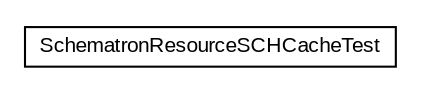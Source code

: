 #!/usr/local/bin/dot
#
# Class diagram 
# Generated by UMLGraph version 5.1 (http://www.umlgraph.org/)
#

digraph G {
	edge [fontname="arial",fontsize=10,labelfontname="arial",labelfontsize=10];
	node [fontname="arial",fontsize=10,shape=plaintext];
	nodesep=0.25;
	ranksep=0.5;
	// com.helger.schematron.xslt.SchematronResourceSCHCacheTest
	c189 [label=<<table title="com.helger.schematron.xslt.SchematronResourceSCHCacheTest" border="0" cellborder="1" cellspacing="0" cellpadding="2" port="p" href="./SchematronResourceSCHCacheTest.html">
		<tr><td><table border="0" cellspacing="0" cellpadding="1">
<tr><td align="center" balign="center"> SchematronResourceSCHCacheTest </td></tr>
		</table></td></tr>
		</table>>, fontname="arial", fontcolor="black", fontsize=10.0];
}

